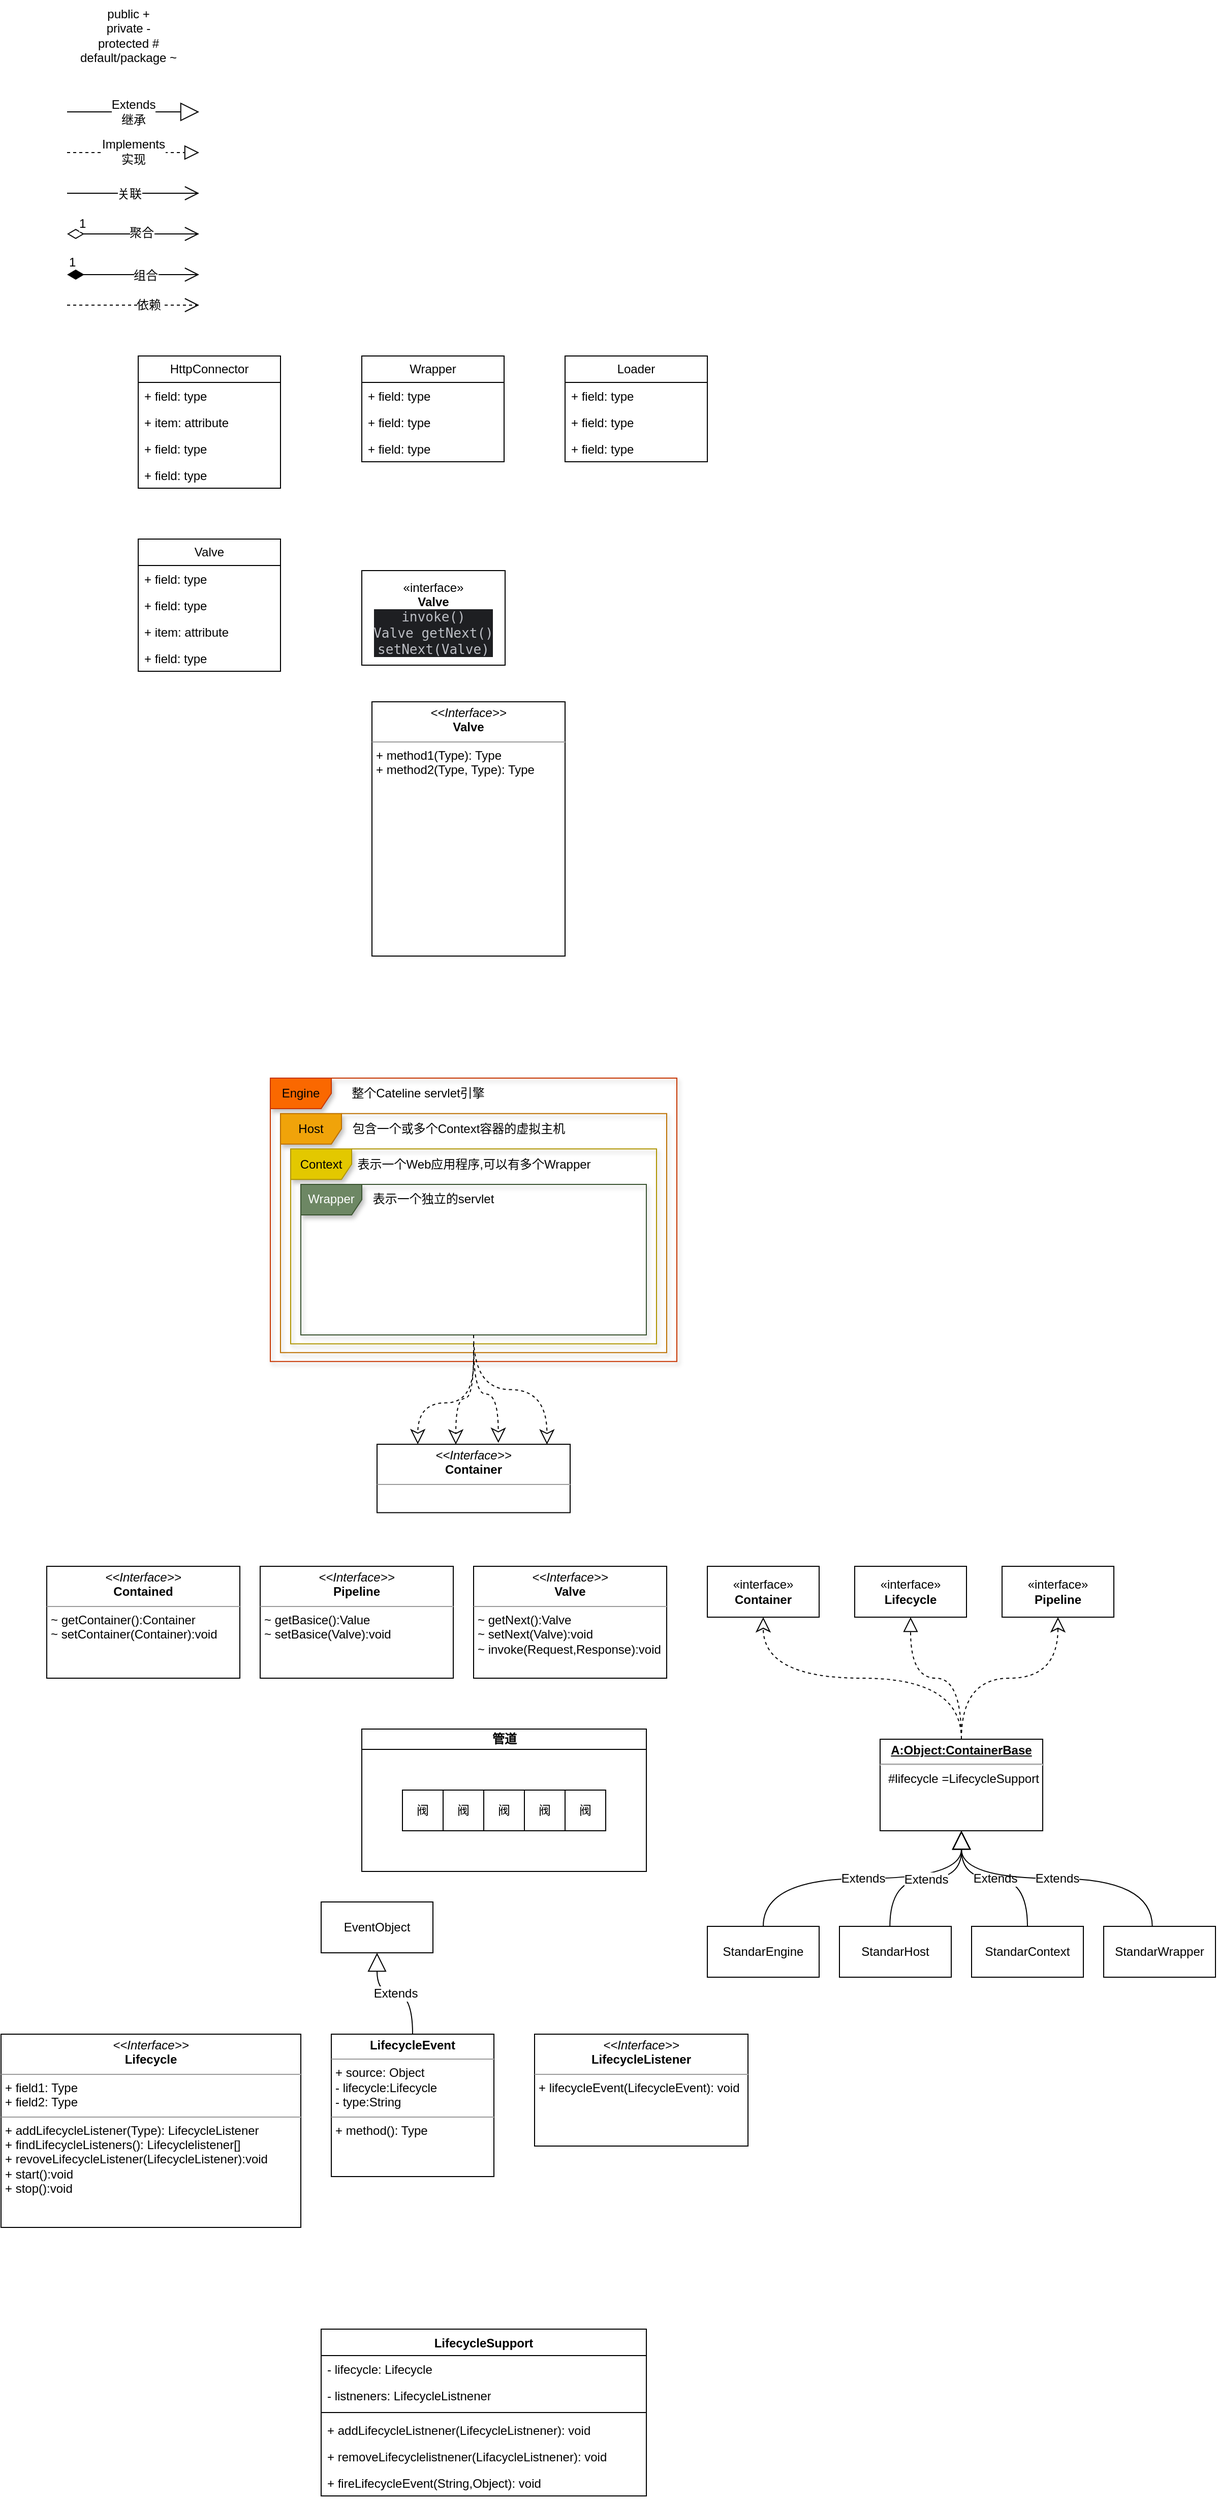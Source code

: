 <mxfile version="21.3.7" type="github">
  <diagram name="第 1 页" id="k-m3uXJcHNGTnBPza_jj">
    <mxGraphModel dx="1191" dy="1319" grid="1" gridSize="10" guides="1" tooltips="1" connect="1" arrows="1" fold="1" page="0" pageScale="1" pageWidth="1200" pageHeight="1600" math="0" shadow="0">
      <root>
        <mxCell id="0" />
        <mxCell id="1" parent="0" />
        <mxCell id="_qDusmsZm8raLDesYOmM-1" value="HttpConnector" style="swimlane;fontStyle=0;childLayout=stackLayout;horizontal=1;startSize=26;fillColor=none;horizontalStack=0;resizeParent=1;resizeParentMax=0;resizeLast=0;collapsible=1;marginBottom=0;whiteSpace=wrap;html=1;" vertex="1" parent="1">
          <mxGeometry x="140" y="230" width="140" height="130" as="geometry">
            <mxRectangle x="140" y="230" width="120" height="30" as="alternateBounds" />
          </mxGeometry>
        </mxCell>
        <mxCell id="_qDusmsZm8raLDesYOmM-2" value="+ field: type" style="text;strokeColor=none;fillColor=none;align=left;verticalAlign=top;spacingLeft=4;spacingRight=4;overflow=hidden;rotatable=0;points=[[0,0.5],[1,0.5]];portConstraint=eastwest;whiteSpace=wrap;html=1;" vertex="1" parent="_qDusmsZm8raLDesYOmM-1">
          <mxGeometry y="26" width="140" height="26" as="geometry" />
        </mxCell>
        <mxCell id="_qDusmsZm8raLDesYOmM-64" value="+ item: attribute" style="text;strokeColor=none;fillColor=none;align=left;verticalAlign=top;spacingLeft=4;spacingRight=4;overflow=hidden;rotatable=0;points=[[0,0.5],[1,0.5]];portConstraint=eastwest;whiteSpace=wrap;html=1;fontSize=12;fontFamily=Helvetica;fontColor=default;" vertex="1" parent="_qDusmsZm8raLDesYOmM-1">
          <mxGeometry y="52" width="140" height="26" as="geometry" />
        </mxCell>
        <mxCell id="_qDusmsZm8raLDesYOmM-3" value="+ field: type" style="text;strokeColor=none;fillColor=none;align=left;verticalAlign=top;spacingLeft=4;spacingRight=4;overflow=hidden;rotatable=0;points=[[0,0.5],[1,0.5]];portConstraint=eastwest;whiteSpace=wrap;html=1;" vertex="1" parent="_qDusmsZm8raLDesYOmM-1">
          <mxGeometry y="78" width="140" height="26" as="geometry" />
        </mxCell>
        <mxCell id="_qDusmsZm8raLDesYOmM-4" value="+ field: type" style="text;strokeColor=none;fillColor=none;align=left;verticalAlign=top;spacingLeft=4;spacingRight=4;overflow=hidden;rotatable=0;points=[[0,0.5],[1,0.5]];portConstraint=eastwest;whiteSpace=wrap;html=1;" vertex="1" parent="_qDusmsZm8raLDesYOmM-1">
          <mxGeometry y="104" width="140" height="26" as="geometry" />
        </mxCell>
        <mxCell id="_qDusmsZm8raLDesYOmM-5" value="Wrapper" style="swimlane;fontStyle=0;childLayout=stackLayout;horizontal=1;startSize=26;fillColor=none;horizontalStack=0;resizeParent=1;resizeParentMax=0;resizeLast=0;collapsible=1;marginBottom=0;whiteSpace=wrap;html=1;" vertex="1" parent="1">
          <mxGeometry x="360" y="230" width="140" height="104" as="geometry">
            <mxRectangle x="140" y="230" width="120" height="30" as="alternateBounds" />
          </mxGeometry>
        </mxCell>
        <mxCell id="_qDusmsZm8raLDesYOmM-6" value="+ field: type" style="text;strokeColor=none;fillColor=none;align=left;verticalAlign=top;spacingLeft=4;spacingRight=4;overflow=hidden;rotatable=0;points=[[0,0.5],[1,0.5]];portConstraint=eastwest;whiteSpace=wrap;html=1;" vertex="1" parent="_qDusmsZm8raLDesYOmM-5">
          <mxGeometry y="26" width="140" height="26" as="geometry" />
        </mxCell>
        <mxCell id="_qDusmsZm8raLDesYOmM-7" value="+ field: type" style="text;strokeColor=none;fillColor=none;align=left;verticalAlign=top;spacingLeft=4;spacingRight=4;overflow=hidden;rotatable=0;points=[[0,0.5],[1,0.5]];portConstraint=eastwest;whiteSpace=wrap;html=1;" vertex="1" parent="_qDusmsZm8raLDesYOmM-5">
          <mxGeometry y="52" width="140" height="26" as="geometry" />
        </mxCell>
        <mxCell id="_qDusmsZm8raLDesYOmM-8" value="+ field: type" style="text;strokeColor=none;fillColor=none;align=left;verticalAlign=top;spacingLeft=4;spacingRight=4;overflow=hidden;rotatable=0;points=[[0,0.5],[1,0.5]];portConstraint=eastwest;whiteSpace=wrap;html=1;" vertex="1" parent="_qDusmsZm8raLDesYOmM-5">
          <mxGeometry y="78" width="140" height="26" as="geometry" />
        </mxCell>
        <mxCell id="_qDusmsZm8raLDesYOmM-9" value="Loader" style="swimlane;fontStyle=0;childLayout=stackLayout;horizontal=1;startSize=26;fillColor=none;horizontalStack=0;resizeParent=1;resizeParentMax=0;resizeLast=0;collapsible=1;marginBottom=0;whiteSpace=wrap;html=1;" vertex="1" parent="1">
          <mxGeometry x="560" y="230" width="140" height="104" as="geometry">
            <mxRectangle x="140" y="230" width="120" height="30" as="alternateBounds" />
          </mxGeometry>
        </mxCell>
        <mxCell id="_qDusmsZm8raLDesYOmM-10" value="+ field: type" style="text;strokeColor=none;fillColor=none;align=left;verticalAlign=top;spacingLeft=4;spacingRight=4;overflow=hidden;rotatable=0;points=[[0,0.5],[1,0.5]];portConstraint=eastwest;whiteSpace=wrap;html=1;" vertex="1" parent="_qDusmsZm8raLDesYOmM-9">
          <mxGeometry y="26" width="140" height="26" as="geometry" />
        </mxCell>
        <mxCell id="_qDusmsZm8raLDesYOmM-11" value="+ field: type" style="text;strokeColor=none;fillColor=none;align=left;verticalAlign=top;spacingLeft=4;spacingRight=4;overflow=hidden;rotatable=0;points=[[0,0.5],[1,0.5]];portConstraint=eastwest;whiteSpace=wrap;html=1;" vertex="1" parent="_qDusmsZm8raLDesYOmM-9">
          <mxGeometry y="52" width="140" height="26" as="geometry" />
        </mxCell>
        <mxCell id="_qDusmsZm8raLDesYOmM-12" value="+ field: type" style="text;strokeColor=none;fillColor=none;align=left;verticalAlign=top;spacingLeft=4;spacingRight=4;overflow=hidden;rotatable=0;points=[[0,0.5],[1,0.5]];portConstraint=eastwest;whiteSpace=wrap;html=1;" vertex="1" parent="_qDusmsZm8raLDesYOmM-9">
          <mxGeometry y="78" width="140" height="26" as="geometry" />
        </mxCell>
        <mxCell id="_qDusmsZm8raLDesYOmM-13" value="Valve" style="swimlane;fontStyle=0;childLayout=stackLayout;horizontal=1;startSize=26;fillColor=none;horizontalStack=0;resizeParent=1;resizeParentMax=0;resizeLast=0;collapsible=1;marginBottom=0;whiteSpace=wrap;html=1;" vertex="1" parent="1">
          <mxGeometry x="140" y="410" width="140" height="130" as="geometry">
            <mxRectangle x="140" y="230" width="120" height="30" as="alternateBounds" />
          </mxGeometry>
        </mxCell>
        <mxCell id="_qDusmsZm8raLDesYOmM-14" value="+ field: type" style="text;strokeColor=none;fillColor=none;align=left;verticalAlign=top;spacingLeft=4;spacingRight=4;overflow=hidden;rotatable=0;points=[[0,0.5],[1,0.5]];portConstraint=eastwest;whiteSpace=wrap;html=1;" vertex="1" parent="_qDusmsZm8raLDesYOmM-13">
          <mxGeometry y="26" width="140" height="26" as="geometry" />
        </mxCell>
        <mxCell id="_qDusmsZm8raLDesYOmM-15" value="+ field: type" style="text;strokeColor=none;fillColor=none;align=left;verticalAlign=top;spacingLeft=4;spacingRight=4;overflow=hidden;rotatable=0;points=[[0,0.5],[1,0.5]];portConstraint=eastwest;whiteSpace=wrap;html=1;" vertex="1" parent="_qDusmsZm8raLDesYOmM-13">
          <mxGeometry y="52" width="140" height="26" as="geometry" />
        </mxCell>
        <mxCell id="_qDusmsZm8raLDesYOmM-58" value="+ item: attribute" style="text;strokeColor=none;fillColor=none;align=left;verticalAlign=top;spacingLeft=4;spacingRight=4;overflow=hidden;rotatable=0;points=[[0,0.5],[1,0.5]];portConstraint=eastwest;whiteSpace=wrap;html=1;fontSize=12;fontFamily=Helvetica;fontColor=default;" vertex="1" parent="_qDusmsZm8raLDesYOmM-13">
          <mxGeometry y="78" width="140" height="26" as="geometry" />
        </mxCell>
        <mxCell id="_qDusmsZm8raLDesYOmM-16" value="+ field: type" style="text;strokeColor=none;fillColor=none;align=left;verticalAlign=top;spacingLeft=4;spacingRight=4;overflow=hidden;rotatable=0;points=[[0,0.5],[1,0.5]];portConstraint=eastwest;whiteSpace=wrap;html=1;" vertex="1" parent="_qDusmsZm8raLDesYOmM-13">
          <mxGeometry y="104" width="140" height="26" as="geometry" />
        </mxCell>
        <mxCell id="_qDusmsZm8raLDesYOmM-17" value="«interface»&lt;br&gt;&lt;b&gt;Valve&lt;br&gt;&lt;/b&gt;&lt;div style=&quot;background-color: rgb(30, 31, 34); color: rgb(188, 190, 196); font-family: &amp;quot;JetBrains Mono&amp;quot;, monospace; font-size: 9.8pt;&quot;&gt;invoke()&lt;/div&gt;&lt;div style=&quot;background-color: rgb(30, 31, 34); color: rgb(188, 190, 196); font-family: &amp;quot;JetBrains Mono&amp;quot;, monospace; font-size: 9.8pt;&quot;&gt;&lt;div style=&quot;font-size: 9.8pt;&quot;&gt;Valve getNext()&lt;/div&gt;&lt;div style=&quot;font-size: 9.8pt;&quot;&gt;&lt;div style=&quot;font-size: 9.8pt;&quot;&gt;setNext(Valve&lt;span style=&quot;font-size: 9.8pt;&quot;&gt;)&lt;/span&gt;&lt;/div&gt;&lt;/div&gt;&lt;/div&gt;" style="html=1;whiteSpace=wrap;imageHeight=50;imageWidth=30;direction=west;rounded=0;strokeOpacity=100;absoluteArcSize=0;imageAspect=1;" vertex="1" parent="1">
          <mxGeometry x="360" y="441" width="141" height="93" as="geometry" />
        </mxCell>
        <mxCell id="_qDusmsZm8raLDesYOmM-21" value="&lt;p style=&quot;margin:0px;margin-top:4px;text-align:center;&quot;&gt;&lt;i&gt;&amp;lt;&amp;lt;Interface&amp;gt;&amp;gt;&lt;/i&gt;&lt;br&gt;&lt;b&gt;Valve&lt;/b&gt;&lt;/p&gt;&lt;hr size=&quot;1&quot;&gt;&lt;p style=&quot;margin:0px;margin-left:4px;&quot;&gt;+ method1(Type): Type&lt;br&gt;+ method2(Type, Type): Type&lt;/p&gt;" style="verticalAlign=top;align=left;overflow=fill;fontSize=12;fontFamily=Helvetica;html=1;whiteSpace=wrap;rounded=0;strokeColor=default;fontColor=default;fillColor=default;movable=1;resizable=1;rotatable=1;deletable=1;editable=1;locked=0;connectable=1;" vertex="1" parent="1">
          <mxGeometry x="370" y="570" width="190" height="250" as="geometry" />
        </mxCell>
        <mxCell id="_qDusmsZm8raLDesYOmM-66" value="public +&lt;br&gt;private -&lt;br&gt;protected #&lt;br&gt;default/package ~" style="text;html=1;align=center;verticalAlign=middle;resizable=0;points=[];autosize=1;strokeColor=none;fillColor=none;fontSize=12;fontFamily=Helvetica;fontColor=default;" vertex="1" parent="1">
          <mxGeometry x="70" y="-120" width="120" height="70" as="geometry" />
        </mxCell>
        <mxCell id="_qDusmsZm8raLDesYOmM-67" value="Extends&lt;br&gt;继承" style="endArrow=block;endSize=16;endFill=0;html=1;rounded=0;fontFamily=Helvetica;fontSize=12;fontColor=default;verticalAlign=middle;" edge="1" parent="1">
          <mxGeometry width="160" relative="1" as="geometry">
            <mxPoint x="70" y="-10" as="sourcePoint" />
            <mxPoint x="200" y="-10" as="targetPoint" />
          </mxGeometry>
        </mxCell>
        <mxCell id="_qDusmsZm8raLDesYOmM-68" value="" style="endArrow=block;dashed=1;endFill=0;endSize=12;html=1;rounded=0;fontFamily=Helvetica;fontSize=12;fontColor=default;verticalAlign=middle;" edge="1" parent="1">
          <mxGeometry width="160" relative="1" as="geometry">
            <mxPoint x="70" y="30" as="sourcePoint" />
            <mxPoint x="200" y="30" as="targetPoint" />
          </mxGeometry>
        </mxCell>
        <mxCell id="_qDusmsZm8raLDesYOmM-69" value="Implements&lt;br&gt;实现" style="edgeLabel;html=1;align=center;verticalAlign=middle;resizable=0;points=[];fontSize=12;fontFamily=Helvetica;fontColor=default;" vertex="1" connectable="0" parent="_qDusmsZm8raLDesYOmM-68">
          <mxGeometry x="-0.099" y="1" relative="1" as="geometry">
            <mxPoint x="6" as="offset" />
          </mxGeometry>
        </mxCell>
        <mxCell id="_qDusmsZm8raLDesYOmM-70" value="" style="endArrow=open;endFill=1;endSize=12;html=1;rounded=0;fontFamily=Helvetica;fontSize=12;fontColor=default;verticalAlign=middle;" edge="1" parent="1">
          <mxGeometry width="160" relative="1" as="geometry">
            <mxPoint x="70" y="70" as="sourcePoint" />
            <mxPoint x="200" y="70" as="targetPoint" />
          </mxGeometry>
        </mxCell>
        <mxCell id="_qDusmsZm8raLDesYOmM-71" value="关联" style="edgeLabel;html=1;align=center;verticalAlign=middle;resizable=0;points=[];fontSize=12;fontFamily=Helvetica;fontColor=default;" vertex="1" connectable="0" parent="_qDusmsZm8raLDesYOmM-70">
          <mxGeometry x="-0.302" y="-1" relative="1" as="geometry">
            <mxPoint x="15" as="offset" />
          </mxGeometry>
        </mxCell>
        <mxCell id="_qDusmsZm8raLDesYOmM-72" value="1" style="endArrow=open;html=1;endSize=12;startArrow=diamondThin;startSize=14;startFill=0;edgeStyle=orthogonalEdgeStyle;align=left;verticalAlign=middle;rounded=0;fontFamily=Helvetica;fontSize=12;fontColor=default;" edge="1" parent="1">
          <mxGeometry x="-0.846" y="10" relative="1" as="geometry">
            <mxPoint x="70" y="110" as="sourcePoint" />
            <mxPoint x="200" y="110" as="targetPoint" />
            <mxPoint as="offset" />
          </mxGeometry>
        </mxCell>
        <mxCell id="_qDusmsZm8raLDesYOmM-73" value="聚合" style="edgeLabel;html=1;align=center;verticalAlign=middle;resizable=0;points=[];fontSize=12;fontFamily=Helvetica;fontColor=default;" vertex="1" connectable="0" parent="_qDusmsZm8raLDesYOmM-72">
          <mxGeometry x="0.113" y="1" relative="1" as="geometry">
            <mxPoint as="offset" />
          </mxGeometry>
        </mxCell>
        <mxCell id="_qDusmsZm8raLDesYOmM-74" value="1" style="endArrow=open;html=1;endSize=12;startArrow=diamondThin;startSize=14;startFill=1;edgeStyle=orthogonalEdgeStyle;align=left;verticalAlign=bottom;rounded=0;fontFamily=Helvetica;fontSize=12;fontColor=default;" edge="1" parent="1">
          <mxGeometry x="-1" y="3" relative="1" as="geometry">
            <mxPoint x="70" y="150" as="sourcePoint" />
            <mxPoint x="200" y="150" as="targetPoint" />
          </mxGeometry>
        </mxCell>
        <mxCell id="_qDusmsZm8raLDesYOmM-75" value="组合" style="edgeLabel;html=1;align=center;verticalAlign=middle;resizable=0;points=[];fontSize=12;fontFamily=Helvetica;fontColor=default;" vertex="1" connectable="0" parent="_qDusmsZm8raLDesYOmM-74">
          <mxGeometry x="0.18" y="-1" relative="1" as="geometry">
            <mxPoint as="offset" />
          </mxGeometry>
        </mxCell>
        <mxCell id="_qDusmsZm8raLDesYOmM-76" value="依赖" style="endArrow=open;endSize=12;dashed=1;html=1;rounded=0;fontFamily=Helvetica;fontSize=12;fontColor=default;" edge="1" parent="1">
          <mxGeometry x="0.231" width="160" relative="1" as="geometry">
            <mxPoint x="70" y="180" as="sourcePoint" />
            <mxPoint x="200" y="180" as="targetPoint" />
            <mxPoint as="offset" />
          </mxGeometry>
        </mxCell>
        <mxCell id="_qDusmsZm8raLDesYOmM-113" value="" style="group" vertex="1" connectable="0" parent="1">
          <mxGeometry x="270" y="940" width="400" height="427.25" as="geometry" />
        </mxCell>
        <mxCell id="_qDusmsZm8raLDesYOmM-92" value="" style="group" vertex="1" connectable="0" parent="_qDusmsZm8raLDesYOmM-113">
          <mxGeometry width="400" height="278.627" as="geometry" />
        </mxCell>
        <mxCell id="_qDusmsZm8raLDesYOmM-88" value="" style="group" vertex="1" connectable="0" parent="_qDusmsZm8raLDesYOmM-92">
          <mxGeometry width="400" height="278.627" as="geometry" />
        </mxCell>
        <mxCell id="_qDusmsZm8raLDesYOmM-77" value="Engine" style="shape=umlFrame;whiteSpace=wrap;html=1;pointerEvents=0;rounded=0;strokeColor=#C73500;fontFamily=Helvetica;fontSize=12;fontColor=#000000;fillColor=#fa6800;shadow=1;" vertex="1" parent="_qDusmsZm8raLDesYOmM-88">
          <mxGeometry width="400" height="278.627" as="geometry" />
        </mxCell>
        <mxCell id="_qDusmsZm8raLDesYOmM-79" value="整个Cateline servlet引擎" style="text;html=1;align=center;verticalAlign=middle;resizable=0;points=[];autosize=1;strokeColor=none;fillColor=none;fontSize=12;fontFamily=Helvetica;fontColor=default;" vertex="1" parent="_qDusmsZm8raLDesYOmM-88">
          <mxGeometry x="70" width="150" height="30" as="geometry" />
        </mxCell>
        <mxCell id="_qDusmsZm8raLDesYOmM-89" value="" style="group" vertex="1" connectable="0" parent="_qDusmsZm8raLDesYOmM-92">
          <mxGeometry x="10" y="34.828" width="380" height="235.092" as="geometry" />
        </mxCell>
        <mxCell id="_qDusmsZm8raLDesYOmM-78" value="Host" style="shape=umlFrame;whiteSpace=wrap;html=1;pointerEvents=0;rounded=0;strokeColor=#BD7000;fontFamily=Helvetica;fontSize=12;fontColor=#000000;fillColor=#f0a30a;shadow=1;" vertex="1" parent="_qDusmsZm8raLDesYOmM-89">
          <mxGeometry width="380" height="235.092" as="geometry" />
        </mxCell>
        <mxCell id="_qDusmsZm8raLDesYOmM-81" value="包含一个或多个Context容器的虚拟主机" style="text;html=1;align=center;verticalAlign=middle;resizable=0;points=[];autosize=1;strokeColor=none;fillColor=none;fontSize=12;fontFamily=Helvetica;fontColor=default;" vertex="1" parent="_qDusmsZm8raLDesYOmM-89">
          <mxGeometry x="60" width="230" height="30" as="geometry" />
        </mxCell>
        <mxCell id="_qDusmsZm8raLDesYOmM-90" value="" style="group" vertex="1" connectable="0" parent="_qDusmsZm8raLDesYOmM-92">
          <mxGeometry x="20" y="69.657" width="360" height="191.556" as="geometry" />
        </mxCell>
        <mxCell id="_qDusmsZm8raLDesYOmM-80" value="Context" style="shape=umlFrame;whiteSpace=wrap;html=1;pointerEvents=0;rounded=0;strokeColor=#B09500;fontFamily=Helvetica;fontSize=12;fontColor=#000000;fillColor=#e3c800;shadow=1;" vertex="1" parent="_qDusmsZm8raLDesYOmM-90">
          <mxGeometry width="360" height="191.556" as="geometry" />
        </mxCell>
        <mxCell id="_qDusmsZm8raLDesYOmM-83" value="表示一个Web应用程序,可以有多个Wrapper" style="text;html=1;align=center;verticalAlign=middle;resizable=0;points=[];autosize=1;strokeColor=none;fillColor=none;fontSize=12;fontFamily=Helvetica;fontColor=default;" vertex="1" parent="_qDusmsZm8raLDesYOmM-90">
          <mxGeometry x="55" width="250" height="30" as="geometry" />
        </mxCell>
        <mxCell id="_qDusmsZm8raLDesYOmM-91" value="" style="group" vertex="1" connectable="0" parent="_qDusmsZm8raLDesYOmM-92">
          <mxGeometry x="30" y="104.485" width="340" height="148.021" as="geometry" />
        </mxCell>
        <mxCell id="_qDusmsZm8raLDesYOmM-82" value="Wrapper" style="shape=umlFrame;whiteSpace=wrap;html=1;pointerEvents=0;rounded=0;strokeColor=#3A5431;fontFamily=Helvetica;fontSize=12;fontColor=#ffffff;fillColor=#6d8764;shadow=1;" vertex="1" parent="_qDusmsZm8raLDesYOmM-91">
          <mxGeometry width="340" height="148.021" as="geometry" />
        </mxCell>
        <mxCell id="_qDusmsZm8raLDesYOmM-84" value="表示一个独立的servlet" style="text;html=1;align=center;verticalAlign=middle;resizable=0;points=[];autosize=1;strokeColor=none;fillColor=none;fontSize=12;fontFamily=Helvetica;fontColor=default;" vertex="1" parent="_qDusmsZm8raLDesYOmM-91">
          <mxGeometry x="60" width="140" height="30" as="geometry" />
        </mxCell>
        <mxCell id="_qDusmsZm8raLDesYOmM-93" value="&lt;p style=&quot;margin:0px;margin-top:4px;text-align:center;&quot;&gt;&lt;i&gt;&amp;lt;&amp;lt;Interface&amp;gt;&amp;gt;&lt;/i&gt;&lt;br&gt;&lt;b&gt;Container&lt;/b&gt;&lt;/p&gt;&lt;hr size=&quot;1&quot;&gt;&lt;p style=&quot;margin:0px;margin-left:4px;&quot;&gt;&lt;br&gt;&lt;/p&gt;" style="verticalAlign=top;align=left;overflow=fill;fontSize=12;fontFamily=Helvetica;html=1;whiteSpace=wrap;rounded=0;strokeColor=default;fontColor=default;fillColor=default;container=1;" vertex="1" parent="_qDusmsZm8raLDesYOmM-113">
          <mxGeometry x="105" y="359.995" width="190" height="67.255" as="geometry" />
        </mxCell>
        <mxCell id="_qDusmsZm8raLDesYOmM-108" style="endArrow=classic;dashed=1;endFill=0;endSize=12;html=1;fontSize=12;rounded=0;edgeStyle=orthogonalEdgeStyle;curved=1;entryX=0.88;entryY=0.004;entryDx=0;entryDy=0;entryPerimeter=0;" edge="1" parent="_qDusmsZm8raLDesYOmM-113" source="_qDusmsZm8raLDesYOmM-82" target="_qDusmsZm8raLDesYOmM-93">
          <mxGeometry relative="1" as="geometry" />
        </mxCell>
        <mxCell id="_qDusmsZm8raLDesYOmM-109" style="endArrow=classic;dashed=1;endFill=0;endSize=12;html=1;fontSize=12;rounded=0;edgeStyle=orthogonalEdgeStyle;curved=1;entryX=0.628;entryY=-0.02;entryDx=0;entryDy=0;entryPerimeter=0;" edge="1" parent="_qDusmsZm8raLDesYOmM-113" source="_qDusmsZm8raLDesYOmM-80" target="_qDusmsZm8raLDesYOmM-93">
          <mxGeometry relative="1" as="geometry">
            <mxPoint x="110" y="402.353" as="targetPoint" />
          </mxGeometry>
        </mxCell>
        <mxCell id="_qDusmsZm8raLDesYOmM-110" style="endArrow=classic;dashed=1;endFill=0;endSize=12;html=1;fontSize=12;rounded=0;edgeStyle=orthogonalEdgeStyle;curved=1;entryX=0.408;entryY=0.004;entryDx=0;entryDy=0;entryPerimeter=0;" edge="1" parent="_qDusmsZm8raLDesYOmM-113" source="_qDusmsZm8raLDesYOmM-78" target="_qDusmsZm8raLDesYOmM-93">
          <mxGeometry relative="1" as="geometry" />
        </mxCell>
        <mxCell id="_qDusmsZm8raLDesYOmM-111" style="endArrow=classic;dashed=1;endFill=0;endSize=12;html=1;fontSize=12;rounded=0;entryX=0.211;entryY=0;entryDx=0;entryDy=0;entryPerimeter=0;edgeStyle=orthogonalEdgeStyle;curved=1;" edge="1" parent="_qDusmsZm8raLDesYOmM-113" source="_qDusmsZm8raLDesYOmM-77" target="_qDusmsZm8raLDesYOmM-93">
          <mxGeometry relative="1" as="geometry" />
        </mxCell>
        <mxCell id="_qDusmsZm8raLDesYOmM-115" value="&lt;p style=&quot;margin:0px;margin-top:4px;text-align:center;&quot;&gt;&lt;i&gt;&amp;lt;&amp;lt;Interface&amp;gt;&amp;gt;&lt;/i&gt;&lt;br&gt;&lt;b&gt;Contained&lt;/b&gt;&lt;/p&gt;&lt;hr size=&quot;1&quot;&gt;&lt;p style=&quot;margin:0px;margin-left:4px;&quot;&gt;~ getContainer():Container&lt;/p&gt;&lt;p style=&quot;margin:0px;margin-left:4px;&quot;&gt;~ setContainer(Container):void&lt;/p&gt;" style="verticalAlign=top;align=left;overflow=fill;fontSize=12;fontFamily=Helvetica;html=1;whiteSpace=wrap;rounded=0;strokeColor=default;fontColor=default;fillColor=default;container=1;" vertex="1" parent="1">
          <mxGeometry x="50" y="1420" width="190" height="110" as="geometry" />
        </mxCell>
        <mxCell id="_qDusmsZm8raLDesYOmM-118" value="&lt;p style=&quot;margin:0px;margin-top:4px;text-align:center;&quot;&gt;&lt;i&gt;&amp;lt;&amp;lt;Interface&amp;gt;&amp;gt;&lt;/i&gt;&lt;br&gt;&lt;b&gt;Pipeline&lt;/b&gt;&lt;/p&gt;&lt;hr size=&quot;1&quot;&gt;&lt;p style=&quot;margin:0px;margin-left:4px;&quot;&gt;~ getBasice():Value&lt;/p&gt;&lt;p style=&quot;margin:0px;margin-left:4px;&quot;&gt;~ setBasice(Valve):void&lt;/p&gt;" style="verticalAlign=top;align=left;overflow=fill;fontSize=12;fontFamily=Helvetica;html=1;whiteSpace=wrap;rounded=0;strokeColor=default;fontColor=default;fillColor=default;container=1;" vertex="1" parent="1">
          <mxGeometry x="260" y="1420" width="190" height="110" as="geometry" />
        </mxCell>
        <mxCell id="_qDusmsZm8raLDesYOmM-120" value="&lt;p style=&quot;margin:0px;margin-top:4px;text-align:center;&quot;&gt;&lt;i&gt;&amp;lt;&amp;lt;Interface&amp;gt;&amp;gt;&lt;/i&gt;&lt;br&gt;&lt;b&gt;Valve&lt;/b&gt;&lt;/p&gt;&lt;hr size=&quot;1&quot;&gt;&lt;p style=&quot;margin:0px;margin-left:4px;&quot;&gt;~ getNext():Valve&lt;/p&gt;&lt;p style=&quot;margin:0px;margin-left:4px;&quot;&gt;~ setNext(Valve):void&lt;/p&gt;&lt;p style=&quot;margin:0px;margin-left:4px;&quot;&gt;~ invoke(Request,Response):void&lt;/p&gt;" style="verticalAlign=top;align=left;overflow=fill;fontSize=12;fontFamily=Helvetica;html=1;whiteSpace=wrap;rounded=0;strokeColor=default;fontColor=default;fillColor=default;container=1;" vertex="1" parent="1">
          <mxGeometry x="470" y="1420" width="190" height="110" as="geometry" />
        </mxCell>
        <mxCell id="_qDusmsZm8raLDesYOmM-121" value="管道" style="swimlane;startSize=20;horizontal=1;containerType=tree;newEdgeStyle={&quot;edgeStyle&quot;:&quot;elbowEdgeStyle&quot;,&quot;startArrow&quot;:&quot;none&quot;,&quot;endArrow&quot;:&quot;none&quot;};rounded=0;strokeColor=default;fontFamily=Helvetica;fontSize=12;fontColor=default;fillColor=default;html=1;" vertex="1" parent="1">
          <mxGeometry x="360" y="1580" width="280" height="140" as="geometry" />
        </mxCell>
        <mxCell id="_qDusmsZm8raLDesYOmM-127" value="阀" style="html=1;whiteSpace=wrap;rounded=0;strokeColor=default;fontFamily=Helvetica;fontSize=12;fontColor=default;fillColor=default;" vertex="1" parent="_qDusmsZm8raLDesYOmM-121">
          <mxGeometry x="40" y="60" width="40" height="40" as="geometry" />
        </mxCell>
        <mxCell id="_qDusmsZm8raLDesYOmM-128" value="阀" style="html=1;whiteSpace=wrap;rounded=0;strokeColor=default;fontFamily=Helvetica;fontSize=12;fontColor=default;fillColor=default;" vertex="1" parent="_qDusmsZm8raLDesYOmM-121">
          <mxGeometry x="80" y="60" width="40" height="40" as="geometry" />
        </mxCell>
        <mxCell id="_qDusmsZm8raLDesYOmM-129" value="阀" style="html=1;whiteSpace=wrap;rounded=0;strokeColor=default;fontFamily=Helvetica;fontSize=12;fontColor=default;fillColor=default;" vertex="1" parent="_qDusmsZm8raLDesYOmM-121">
          <mxGeometry x="120" y="60" width="40" height="40" as="geometry" />
        </mxCell>
        <mxCell id="_qDusmsZm8raLDesYOmM-130" value="阀" style="html=1;whiteSpace=wrap;rounded=0;strokeColor=default;fontFamily=Helvetica;fontSize=12;fontColor=default;fillColor=default;" vertex="1" parent="_qDusmsZm8raLDesYOmM-121">
          <mxGeometry x="160" y="60" width="40" height="40" as="geometry" />
        </mxCell>
        <mxCell id="_qDusmsZm8raLDesYOmM-131" value="阀" style="html=1;whiteSpace=wrap;rounded=0;strokeColor=default;fontFamily=Helvetica;fontSize=12;fontColor=default;fillColor=default;" vertex="1" parent="_qDusmsZm8raLDesYOmM-121">
          <mxGeometry x="200" y="60" width="40" height="40" as="geometry" />
        </mxCell>
        <mxCell id="_qDusmsZm8raLDesYOmM-132" value="&lt;p style=&quot;margin:0px;margin-top:4px;text-align:center;&quot;&gt;&lt;i&gt;&amp;lt;&amp;lt;Interface&amp;gt;&amp;gt;&lt;/i&gt;&lt;br&gt;&lt;b&gt;Lifecycle&lt;/b&gt;&lt;/p&gt;&lt;hr size=&quot;1&quot;&gt;&lt;p style=&quot;margin:0px;margin-left:4px;&quot;&gt;+ field1: Type&lt;br&gt;+ field2: Type&lt;/p&gt;&lt;hr size=&quot;1&quot;&gt;&lt;p style=&quot;margin:0px;margin-left:4px;&quot;&gt;+ addLifecycleListener(Type): LifecycleListener&lt;br&gt;+ findLifecycleListeners(): Lifecyclelistener[]&lt;/p&gt;&lt;p style=&quot;margin:0px;margin-left:4px;&quot;&gt;+ revoveLifecycleListener(LifecycleListener):void&lt;/p&gt;&lt;p style=&quot;margin:0px;margin-left:4px;&quot;&gt;+ start():void&lt;/p&gt;&lt;p style=&quot;margin:0px;margin-left:4px;&quot;&gt;+ stop():void&lt;/p&gt;" style="verticalAlign=top;align=left;overflow=fill;fontSize=12;fontFamily=Helvetica;html=1;whiteSpace=wrap;rounded=0;strokeColor=default;fontColor=default;fillColor=default;" vertex="1" parent="1">
          <mxGeometry x="5" y="1880" width="295" height="190" as="geometry" />
        </mxCell>
        <mxCell id="_qDusmsZm8raLDesYOmM-134" value="&lt;p style=&quot;margin:0px;margin-top:4px;text-align:center;&quot;&gt;&lt;i&gt;&amp;lt;&amp;lt;Interface&amp;gt;&amp;gt;&lt;/i&gt;&lt;br&gt;&lt;b&gt;LifecycleListener&lt;/b&gt;&lt;/p&gt;&lt;hr size=&quot;1&quot;&gt;&lt;p style=&quot;margin:0px;margin-left:4px;&quot;&gt;&lt;/p&gt;&lt;p style=&quot;margin:0px;margin-left:4px;&quot;&gt;+ lifecycleEvent(LifecycleEvent): void&lt;br&gt;&lt;/p&gt;" style="verticalAlign=top;align=left;overflow=fill;fontSize=12;fontFamily=Helvetica;html=1;whiteSpace=wrap;rounded=0;strokeColor=default;fontColor=default;fillColor=default;" vertex="1" parent="1">
          <mxGeometry x="530" y="1880" width="210" height="110" as="geometry" />
        </mxCell>
        <mxCell id="_qDusmsZm8raLDesYOmM-135" value="&lt;p style=&quot;margin:0px;margin-top:4px;text-align:center;&quot;&gt;&lt;b style=&quot;border-color: var(--border-color);&quot;&gt;LifecycleEvent&lt;/b&gt;&lt;br&gt;&lt;/p&gt;&lt;hr size=&quot;1&quot;&gt;&lt;p style=&quot;margin:0px;margin-left:4px;&quot;&gt;+ source: Object&lt;/p&gt;&lt;p style=&quot;margin:0px;margin-left:4px;&quot;&gt;- lifecycle:Lifecycle&lt;/p&gt;&lt;p style=&quot;margin:0px;margin-left:4px;&quot;&gt;- type:String&lt;/p&gt;&lt;hr size=&quot;1&quot;&gt;&lt;p style=&quot;margin:0px;margin-left:4px;&quot;&gt;+ method(): Type&lt;/p&gt;" style="verticalAlign=top;align=left;overflow=fill;fontSize=12;fontFamily=Helvetica;html=1;whiteSpace=wrap;rounded=0;strokeColor=default;fontColor=default;fillColor=default;" vertex="1" parent="1">
          <mxGeometry x="330" y="1880" width="160" height="140" as="geometry" />
        </mxCell>
        <mxCell id="_qDusmsZm8raLDesYOmM-153" value="" style="group" vertex="1" connectable="0" parent="1">
          <mxGeometry x="700" y="1420" width="500" height="404" as="geometry" />
        </mxCell>
        <mxCell id="_qDusmsZm8raLDesYOmM-136" value="&lt;p style=&quot;margin:0px;margin-top:4px;text-align:center;text-decoration:underline;&quot;&gt;&lt;b&gt;A:Object:ContainerBase&lt;/b&gt;&lt;/p&gt;&lt;hr&gt;&lt;p style=&quot;margin:0px;margin-left:8px;&quot;&gt;#lifecycle&amp;nbsp;=LifecycleSupport&lt;/p&gt;" style="verticalAlign=top;align=left;overflow=fill;fontSize=12;fontFamily=Helvetica;html=1;whiteSpace=wrap;rounded=0;strokeColor=default;fontColor=default;fillColor=default;" vertex="1" parent="_qDusmsZm8raLDesYOmM-153">
          <mxGeometry x="170" y="170" width="160" height="90" as="geometry" />
        </mxCell>
        <mxCell id="_qDusmsZm8raLDesYOmM-137" value="«interface»&lt;br&gt;&lt;b&gt;Container&lt;/b&gt;" style="html=1;whiteSpace=wrap;rounded=0;strokeColor=default;fontFamily=Helvetica;fontSize=12;fontColor=default;fillColor=default;" vertex="1" parent="_qDusmsZm8raLDesYOmM-153">
          <mxGeometry width="110" height="50" as="geometry" />
        </mxCell>
        <mxCell id="_qDusmsZm8raLDesYOmM-140" style="endArrow=classic;dashed=1;endFill=0;endSize=12;html=1;fontSize=12;rounded=0;edgeStyle=orthogonalEdgeStyle;curved=1;exitX=0.5;exitY=0;exitDx=0;exitDy=0;" edge="1" parent="_qDusmsZm8raLDesYOmM-153" source="_qDusmsZm8raLDesYOmM-136" target="_qDusmsZm8raLDesYOmM-137">
          <mxGeometry relative="1" as="geometry" />
        </mxCell>
        <mxCell id="_qDusmsZm8raLDesYOmM-138" value="«interface»&lt;br&gt;&lt;b&gt;Lifecycle&lt;/b&gt;" style="html=1;whiteSpace=wrap;rounded=0;strokeColor=default;fontFamily=Helvetica;fontSize=12;fontColor=default;fillColor=default;" vertex="1" parent="_qDusmsZm8raLDesYOmM-153">
          <mxGeometry x="145" width="110" height="50" as="geometry" />
        </mxCell>
        <mxCell id="_qDusmsZm8raLDesYOmM-139" value="«interface»&lt;br&gt;&lt;b&gt;Pipeline&lt;br&gt;&lt;/b&gt;" style="html=1;whiteSpace=wrap;rounded=0;strokeColor=default;fontFamily=Helvetica;fontSize=12;fontColor=default;fillColor=default;" vertex="1" parent="_qDusmsZm8raLDesYOmM-153">
          <mxGeometry x="290" width="110" height="50" as="geometry" />
        </mxCell>
        <mxCell id="_qDusmsZm8raLDesYOmM-142" style="endArrow=classic;dashed=1;endFill=0;endSize=12;html=1;fontSize=12;rounded=0;edgeStyle=orthogonalEdgeStyle;curved=1;exitX=0.5;exitY=0;exitDx=0;exitDy=0;" edge="1" parent="_qDusmsZm8raLDesYOmM-153" source="_qDusmsZm8raLDesYOmM-136" target="_qDusmsZm8raLDesYOmM-139">
          <mxGeometry relative="1" as="geometry" />
        </mxCell>
        <mxCell id="_qDusmsZm8raLDesYOmM-141" value="" style="endArrow=block;dashed=1;endFill=0;endSize=12;html=1;rounded=0;fontFamily=Helvetica;fontSize=12;fontColor=default;entryX=0.5;entryY=1;entryDx=0;entryDy=0;exitX=0.5;exitY=0;exitDx=0;exitDy=0;edgeStyle=orthogonalEdgeStyle;curved=1;" edge="1" parent="_qDusmsZm8raLDesYOmM-153" source="_qDusmsZm8raLDesYOmM-136" target="_qDusmsZm8raLDesYOmM-138">
          <mxGeometry width="160" relative="1" as="geometry">
            <mxPoint x="220" y="110" as="sourcePoint" />
            <mxPoint x="380" y="110" as="targetPoint" />
          </mxGeometry>
        </mxCell>
        <mxCell id="_qDusmsZm8raLDesYOmM-143" value="StandarEngine" style="html=1;whiteSpace=wrap;rounded=0;strokeColor=default;fontFamily=Helvetica;fontSize=12;fontColor=default;fillColor=default;" vertex="1" parent="_qDusmsZm8raLDesYOmM-153">
          <mxGeometry y="354" width="110" height="50" as="geometry" />
        </mxCell>
        <mxCell id="_qDusmsZm8raLDesYOmM-144" value="StandarHost" style="html=1;whiteSpace=wrap;rounded=0;strokeColor=default;fontFamily=Helvetica;fontSize=12;fontColor=default;fillColor=default;" vertex="1" parent="_qDusmsZm8raLDesYOmM-153">
          <mxGeometry x="130" y="354" width="110" height="50" as="geometry" />
        </mxCell>
        <mxCell id="_qDusmsZm8raLDesYOmM-145" value="StandarContext" style="html=1;whiteSpace=wrap;rounded=0;strokeColor=default;fontFamily=Helvetica;fontSize=12;fontColor=default;fillColor=default;" vertex="1" parent="_qDusmsZm8raLDesYOmM-153">
          <mxGeometry x="260" y="354" width="110" height="50" as="geometry" />
        </mxCell>
        <mxCell id="_qDusmsZm8raLDesYOmM-146" value="StandarWrapper" style="html=1;whiteSpace=wrap;rounded=0;strokeColor=default;fontFamily=Helvetica;fontSize=12;fontColor=default;fillColor=default;" vertex="1" parent="_qDusmsZm8raLDesYOmM-153">
          <mxGeometry x="390" y="354" width="110" height="50" as="geometry" />
        </mxCell>
        <mxCell id="_qDusmsZm8raLDesYOmM-148" value="Extends" style="endArrow=block;endSize=16;endFill=0;html=1;rounded=0;fontFamily=Helvetica;fontSize=12;fontColor=default;entryX=0.5;entryY=1;entryDx=0;entryDy=0;exitX=0.5;exitY=0;exitDx=0;exitDy=0;edgeStyle=orthogonalEdgeStyle;curved=1;" edge="1" parent="_qDusmsZm8raLDesYOmM-153" source="_qDusmsZm8raLDesYOmM-143" target="_qDusmsZm8raLDesYOmM-136">
          <mxGeometry width="160" relative="1" as="geometry">
            <mxPoint x="55" y="170" as="sourcePoint" />
            <mxPoint x="55" y="170" as="targetPoint" />
          </mxGeometry>
        </mxCell>
        <mxCell id="_qDusmsZm8raLDesYOmM-150" value="Extends" style="endArrow=block;endSize=16;endFill=0;html=1;rounded=0;fontFamily=Helvetica;fontSize=12;fontColor=default;exitX=0.451;exitY=0.01;exitDx=0;exitDy=0;exitPerimeter=0;edgeStyle=orthogonalEdgeStyle;curved=1;" edge="1" parent="_qDusmsZm8raLDesYOmM-153" source="_qDusmsZm8raLDesYOmM-144">
          <mxGeometry width="160" relative="1" as="geometry">
            <mxPoint x="106" y="364" as="sourcePoint" />
            <mxPoint x="250" y="260" as="targetPoint" />
          </mxGeometry>
        </mxCell>
        <mxCell id="_qDusmsZm8raLDesYOmM-151" value="Extends" style="endArrow=block;endSize=16;endFill=0;html=1;rounded=0;fontFamily=Helvetica;fontSize=12;fontColor=default;exitX=0.5;exitY=0;exitDx=0;exitDy=0;entryX=0.5;entryY=1;entryDx=0;entryDy=0;edgeStyle=orthogonalEdgeStyle;curved=1;" edge="1" parent="_qDusmsZm8raLDesYOmM-153" source="_qDusmsZm8raLDesYOmM-145" target="_qDusmsZm8raLDesYOmM-136">
          <mxGeometry width="160" relative="1" as="geometry">
            <mxPoint x="190" y="365" as="sourcePoint" />
            <mxPoint x="260" y="270" as="targetPoint" />
          </mxGeometry>
        </mxCell>
        <mxCell id="_qDusmsZm8raLDesYOmM-152" value="Extends" style="endArrow=block;endSize=16;endFill=0;html=1;rounded=0;fontFamily=Helvetica;fontSize=12;fontColor=default;exitX=0.435;exitY=0.01;exitDx=0;exitDy=0;entryX=0.5;entryY=1;entryDx=0;entryDy=0;exitPerimeter=0;edgeStyle=orthogonalEdgeStyle;curved=1;" edge="1" parent="_qDusmsZm8raLDesYOmM-153" source="_qDusmsZm8raLDesYOmM-146" target="_qDusmsZm8raLDesYOmM-136">
          <mxGeometry width="160" relative="1" as="geometry">
            <mxPoint x="477.5" y="354" as="sourcePoint" />
            <mxPoint x="412.5" y="260" as="targetPoint" />
          </mxGeometry>
        </mxCell>
        <mxCell id="_qDusmsZm8raLDesYOmM-154" value="LifecycleSupport" style="swimlane;fontStyle=1;align=center;verticalAlign=top;childLayout=stackLayout;horizontal=1;startSize=26;horizontalStack=0;resizeParent=1;resizeParentMax=0;resizeLast=0;collapsible=1;marginBottom=0;whiteSpace=wrap;html=1;rounded=0;strokeColor=default;fontFamily=Helvetica;fontSize=12;fontColor=default;fillColor=default;" vertex="1" parent="1">
          <mxGeometry x="320" y="2170" width="320" height="164" as="geometry" />
        </mxCell>
        <mxCell id="_qDusmsZm8raLDesYOmM-155" value="- lifecycle: Lifecycle" style="text;strokeColor=none;fillColor=none;align=left;verticalAlign=top;spacingLeft=4;spacingRight=4;overflow=hidden;rotatable=0;points=[[0,0.5],[1,0.5]];portConstraint=eastwest;whiteSpace=wrap;html=1;fontSize=12;fontFamily=Helvetica;fontColor=default;" vertex="1" parent="_qDusmsZm8raLDesYOmM-154">
          <mxGeometry y="26" width="320" height="26" as="geometry" />
        </mxCell>
        <mxCell id="_qDusmsZm8raLDesYOmM-158" value="- listneners: LifecycleListnener" style="text;strokeColor=none;fillColor=none;align=left;verticalAlign=top;spacingLeft=4;spacingRight=4;overflow=hidden;rotatable=0;points=[[0,0.5],[1,0.5]];portConstraint=eastwest;whiteSpace=wrap;html=1;fontSize=12;fontFamily=Helvetica;fontColor=default;" vertex="1" parent="_qDusmsZm8raLDesYOmM-154">
          <mxGeometry y="52" width="320" height="26" as="geometry" />
        </mxCell>
        <mxCell id="_qDusmsZm8raLDesYOmM-156" value="" style="line;strokeWidth=1;fillColor=none;align=left;verticalAlign=middle;spacingTop=-1;spacingLeft=3;spacingRight=3;rotatable=0;labelPosition=right;points=[];portConstraint=eastwest;strokeColor=inherit;rounded=0;fontFamily=Helvetica;fontSize=12;fontColor=default;html=1;" vertex="1" parent="_qDusmsZm8raLDesYOmM-154">
          <mxGeometry y="78" width="320" height="8" as="geometry" />
        </mxCell>
        <mxCell id="_qDusmsZm8raLDesYOmM-157" value="+ addLifecycleListnener(LifecycleListnener): void" style="text;strokeColor=none;fillColor=none;align=left;verticalAlign=top;spacingLeft=4;spacingRight=4;overflow=hidden;rotatable=0;points=[[0,0.5],[1,0.5]];portConstraint=eastwest;whiteSpace=wrap;html=1;fontSize=12;fontFamily=Helvetica;fontColor=default;" vertex="1" parent="_qDusmsZm8raLDesYOmM-154">
          <mxGeometry y="86" width="320" height="26" as="geometry" />
        </mxCell>
        <mxCell id="_qDusmsZm8raLDesYOmM-161" value="+ removeLifecyclelistnener(LifacycleListnener): void" style="text;strokeColor=none;fillColor=none;align=left;verticalAlign=top;spacingLeft=4;spacingRight=4;overflow=hidden;rotatable=0;points=[[0,0.5],[1,0.5]];portConstraint=eastwest;whiteSpace=wrap;html=1;fontSize=12;fontFamily=Helvetica;fontColor=default;" vertex="1" parent="_qDusmsZm8raLDesYOmM-154">
          <mxGeometry y="112" width="320" height="26" as="geometry" />
        </mxCell>
        <mxCell id="_qDusmsZm8raLDesYOmM-160" value="+ fireLifecycleEvent(String,Object): void" style="text;strokeColor=none;fillColor=none;align=left;verticalAlign=top;spacingLeft=4;spacingRight=4;overflow=hidden;rotatable=0;points=[[0,0.5],[1,0.5]];portConstraint=eastwest;whiteSpace=wrap;html=1;fontSize=12;fontFamily=Helvetica;fontColor=default;" vertex="1" parent="_qDusmsZm8raLDesYOmM-154">
          <mxGeometry y="138" width="320" height="26" as="geometry" />
        </mxCell>
        <mxCell id="_qDusmsZm8raLDesYOmM-162" value="EventObject" style="html=1;whiteSpace=wrap;rounded=0;strokeColor=default;fontFamily=Helvetica;fontSize=12;fontColor=default;fillColor=default;" vertex="1" parent="1">
          <mxGeometry x="320" y="1750" width="110" height="50" as="geometry" />
        </mxCell>
        <mxCell id="_qDusmsZm8raLDesYOmM-163" value="Extends" style="endArrow=block;endSize=16;endFill=0;html=1;rounded=0;fontFamily=Helvetica;fontSize=12;fontColor=default;entryX=0.5;entryY=1;entryDx=0;entryDy=0;exitX=0.5;exitY=0;exitDx=0;exitDy=0;edgeStyle=orthogonalEdgeStyle;curved=1;" edge="1" parent="1" source="_qDusmsZm8raLDesYOmM-135" target="_qDusmsZm8raLDesYOmM-162">
          <mxGeometry width="160" relative="1" as="geometry">
            <mxPoint x="340" y="1970" as="sourcePoint" />
            <mxPoint x="500" y="1970" as="targetPoint" />
          </mxGeometry>
        </mxCell>
      </root>
    </mxGraphModel>
  </diagram>
</mxfile>
